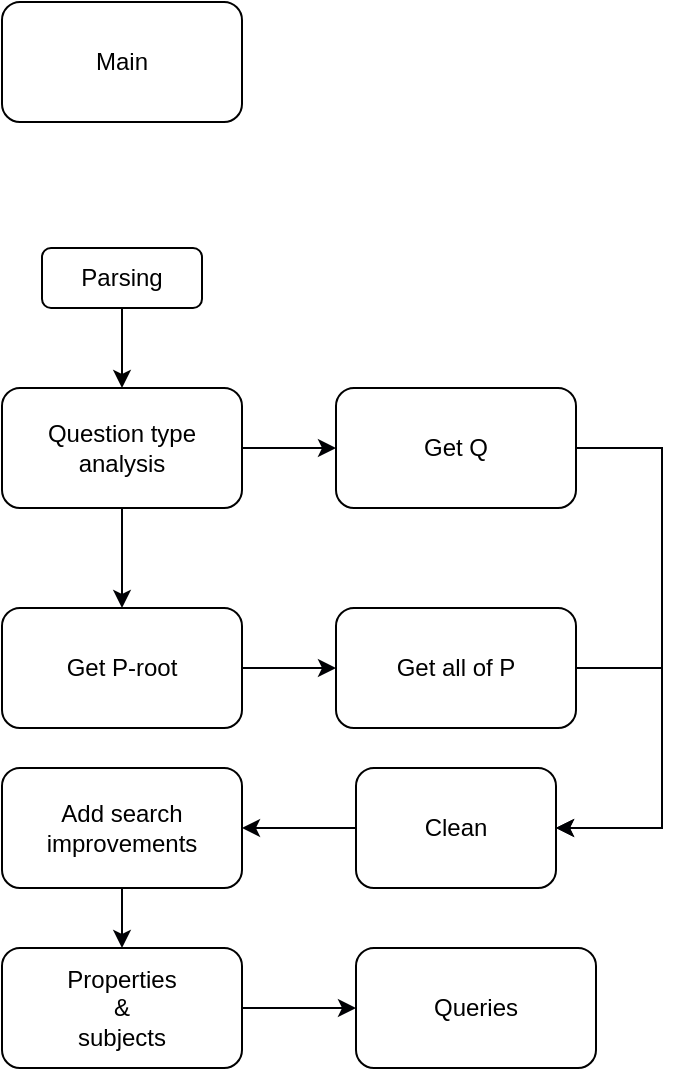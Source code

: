 <mxfile version="14.7.7" type="github"><diagram id="Oj44pHDIL_XN_NytzZ3o" name="Page-1"><mxGraphModel dx="454" dy="793" grid="1" gridSize="10" guides="1" tooltips="1" connect="1" arrows="1" fold="1" page="1" pageScale="1" pageWidth="827" pageHeight="1169" math="0" shadow="0"><root><mxCell id="0"/><mxCell id="1" parent="0"/><mxCell id="WlpH61l9NWfouyhg4xu5-10" style="edgeStyle=orthogonalEdgeStyle;rounded=0;orthogonalLoop=1;jettySize=auto;html=1;exitX=0.5;exitY=1;exitDx=0;exitDy=0;entryX=0.5;entryY=0;entryDx=0;entryDy=0;" edge="1" parent="1" source="WlpH61l9NWfouyhg4xu5-1" target="WlpH61l9NWfouyhg4xu5-9"><mxGeometry relative="1" as="geometry"/></mxCell><mxCell id="WlpH61l9NWfouyhg4xu5-1" value="Parsing" style="rounded=1;whiteSpace=wrap;html=1;" vertex="1" parent="1"><mxGeometry x="120" y="220" width="80" height="30" as="geometry"/></mxCell><mxCell id="WlpH61l9NWfouyhg4xu5-4" value="Main" style="rounded=1;whiteSpace=wrap;html=1;" vertex="1" parent="1"><mxGeometry x="100" y="97" width="120" height="60" as="geometry"/></mxCell><mxCell id="WlpH61l9NWfouyhg4xu5-36" style="edgeStyle=orthogonalEdgeStyle;rounded=0;orthogonalLoop=1;jettySize=auto;html=1;exitX=0.5;exitY=1;exitDx=0;exitDy=0;entryX=0.5;entryY=0;entryDx=0;entryDy=0;strokeColor=#000105;" edge="1" parent="1" source="WlpH61l9NWfouyhg4xu5-9" target="WlpH61l9NWfouyhg4xu5-13"><mxGeometry relative="1" as="geometry"/></mxCell><mxCell id="WlpH61l9NWfouyhg4xu5-37" style="edgeStyle=orthogonalEdgeStyle;rounded=0;orthogonalLoop=1;jettySize=auto;html=1;exitX=1;exitY=0.5;exitDx=0;exitDy=0;entryX=0;entryY=0.5;entryDx=0;entryDy=0;strokeColor=#000105;" edge="1" parent="1" source="WlpH61l9NWfouyhg4xu5-9" target="WlpH61l9NWfouyhg4xu5-12"><mxGeometry relative="1" as="geometry"/></mxCell><mxCell id="WlpH61l9NWfouyhg4xu5-9" value="Question type analysis" style="rounded=1;whiteSpace=wrap;html=1;" vertex="1" parent="1"><mxGeometry x="100" y="290" width="120" height="60" as="geometry"/></mxCell><mxCell id="WlpH61l9NWfouyhg4xu5-38" style="edgeStyle=orthogonalEdgeStyle;rounded=0;orthogonalLoop=1;jettySize=auto;html=1;exitX=1;exitY=0.5;exitDx=0;exitDy=0;entryX=1;entryY=0.5;entryDx=0;entryDy=0;strokeColor=#000105;" edge="1" parent="1" source="WlpH61l9NWfouyhg4xu5-12" target="WlpH61l9NWfouyhg4xu5-14"><mxGeometry relative="1" as="geometry"><Array as="points"><mxPoint x="430" y="320"/><mxPoint x="430" y="510"/></Array></mxGeometry></mxCell><mxCell id="WlpH61l9NWfouyhg4xu5-12" value="Get Q" style="rounded=1;whiteSpace=wrap;html=1;" vertex="1" parent="1"><mxGeometry x="267" y="290" width="120" height="60" as="geometry"/></mxCell><mxCell id="WlpH61l9NWfouyhg4xu5-24" style="edgeStyle=orthogonalEdgeStyle;rounded=0;orthogonalLoop=1;jettySize=auto;html=1;exitX=1;exitY=0.5;exitDx=0;exitDy=0;entryX=0;entryY=0.5;entryDx=0;entryDy=0;strokeColor=#000105;" edge="1" parent="1" source="WlpH61l9NWfouyhg4xu5-13" target="WlpH61l9NWfouyhg4xu5-23"><mxGeometry relative="1" as="geometry"/></mxCell><mxCell id="WlpH61l9NWfouyhg4xu5-13" value="Get P-root" style="rounded=1;whiteSpace=wrap;html=1;" vertex="1" parent="1"><mxGeometry x="100" y="400" width="120" height="60" as="geometry"/></mxCell><mxCell id="WlpH61l9NWfouyhg4xu5-32" style="edgeStyle=orthogonalEdgeStyle;rounded=0;orthogonalLoop=1;jettySize=auto;html=1;exitX=0;exitY=0.5;exitDx=0;exitDy=0;entryX=1;entryY=0.5;entryDx=0;entryDy=0;strokeColor=#000105;" edge="1" parent="1" source="WlpH61l9NWfouyhg4xu5-14" target="WlpH61l9NWfouyhg4xu5-31"><mxGeometry relative="1" as="geometry"/></mxCell><mxCell id="WlpH61l9NWfouyhg4xu5-14" value="Clean" style="rounded=1;whiteSpace=wrap;html=1;" vertex="1" parent="1"><mxGeometry x="277" y="480" width="100" height="60" as="geometry"/></mxCell><mxCell id="WlpH61l9NWfouyhg4xu5-40" style="edgeStyle=orthogonalEdgeStyle;rounded=0;orthogonalLoop=1;jettySize=auto;html=1;exitX=1;exitY=0.5;exitDx=0;exitDy=0;entryX=1;entryY=0.5;entryDx=0;entryDy=0;strokeColor=#000105;" edge="1" parent="1" source="WlpH61l9NWfouyhg4xu5-23" target="WlpH61l9NWfouyhg4xu5-14"><mxGeometry relative="1" as="geometry"><Array as="points"><mxPoint x="430" y="430"/><mxPoint x="430" y="510"/></Array></mxGeometry></mxCell><mxCell id="WlpH61l9NWfouyhg4xu5-23" value="Get all of P" style="rounded=1;whiteSpace=wrap;html=1;" vertex="1" parent="1"><mxGeometry x="267" y="400" width="120" height="60" as="geometry"/></mxCell><mxCell id="WlpH61l9NWfouyhg4xu5-34" style="edgeStyle=orthogonalEdgeStyle;rounded=0;orthogonalLoop=1;jettySize=auto;html=1;exitX=1;exitY=0.5;exitDx=0;exitDy=0;strokeColor=#000105;" edge="1" parent="1" source="WlpH61l9NWfouyhg4xu5-26" target="WlpH61l9NWfouyhg4xu5-35"><mxGeometry relative="1" as="geometry"><mxPoint x="280" y="600" as="targetPoint"/></mxGeometry></mxCell><mxCell id="WlpH61l9NWfouyhg4xu5-26" value="Properties &lt;br&gt;&amp;amp; &lt;br&gt;subjects" style="rounded=1;whiteSpace=wrap;html=1;" vertex="1" parent="1"><mxGeometry x="100" y="570" width="120" height="60" as="geometry"/></mxCell><mxCell id="WlpH61l9NWfouyhg4xu5-33" style="edgeStyle=orthogonalEdgeStyle;rounded=0;orthogonalLoop=1;jettySize=auto;html=1;exitX=0.5;exitY=1;exitDx=0;exitDy=0;entryX=0.5;entryY=0;entryDx=0;entryDy=0;strokeColor=#000105;" edge="1" parent="1" source="WlpH61l9NWfouyhg4xu5-31" target="WlpH61l9NWfouyhg4xu5-26"><mxGeometry relative="1" as="geometry"/></mxCell><mxCell id="WlpH61l9NWfouyhg4xu5-31" value="Add search improvements" style="rounded=1;whiteSpace=wrap;html=1;" vertex="1" parent="1"><mxGeometry x="100" y="480" width="120" height="60" as="geometry"/></mxCell><mxCell id="WlpH61l9NWfouyhg4xu5-35" value="Queries" style="rounded=1;whiteSpace=wrap;html=1;" vertex="1" parent="1"><mxGeometry x="277" y="570" width="120" height="60" as="geometry"/></mxCell></root></mxGraphModel></diagram></mxfile>